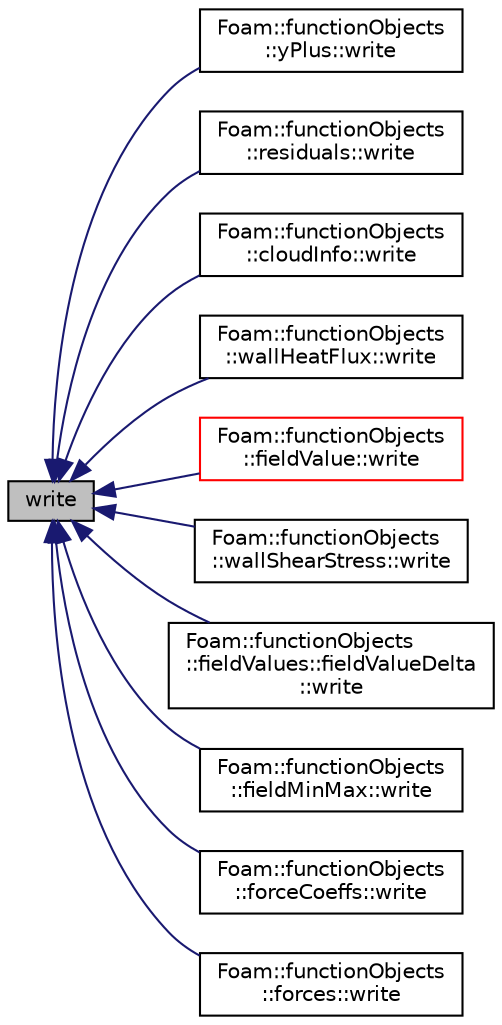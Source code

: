 digraph "write"
{
  bgcolor="transparent";
  edge [fontname="Helvetica",fontsize="10",labelfontname="Helvetica",labelfontsize="10"];
  node [fontname="Helvetica",fontsize="10",shape=record];
  rankdir="LR";
  Node376 [label="write",height=0.2,width=0.4,color="black", fillcolor="grey75", style="filled", fontcolor="black"];
  Node376 -> Node377 [dir="back",color="midnightblue",fontsize="10",style="solid",fontname="Helvetica"];
  Node377 [label="Foam::functionObjects\l::yPlus::write",height=0.2,width=0.4,color="black",URL="$a24357.html#ae8f6374e29a250261b3979bbd6e5cb40",tooltip="Write the yPlus field. "];
  Node376 -> Node378 [dir="back",color="midnightblue",fontsize="10",style="solid",fontname="Helvetica"];
  Node378 [label="Foam::functionObjects\l::residuals::write",height=0.2,width=0.4,color="black",URL="$a24397.html#ae8f6374e29a250261b3979bbd6e5cb40",tooltip="Write the residuals. "];
  Node376 -> Node379 [dir="back",color="midnightblue",fontsize="10",style="solid",fontname="Helvetica"];
  Node379 [label="Foam::functionObjects\l::cloudInfo::write",height=0.2,width=0.4,color="black",URL="$a24369.html#ae8f6374e29a250261b3979bbd6e5cb40",tooltip="Write. "];
  Node376 -> Node380 [dir="back",color="midnightblue",fontsize="10",style="solid",fontname="Helvetica"];
  Node380 [label="Foam::functionObjects\l::wallHeatFlux::write",height=0.2,width=0.4,color="black",URL="$a24337.html#ae8f6374e29a250261b3979bbd6e5cb40",tooltip="Write the wall heat-flux. "];
  Node376 -> Node381 [dir="back",color="midnightblue",fontsize="10",style="solid",fontname="Helvetica"];
  Node381 [label="Foam::functionObjects\l::fieldValue::write",height=0.2,width=0.4,color="red",URL="$a24177.html#ae8f6374e29a250261b3979bbd6e5cb40",tooltip="Write. "];
  Node376 -> Node384 [dir="back",color="midnightblue",fontsize="10",style="solid",fontname="Helvetica"];
  Node384 [label="Foam::functionObjects\l::wallShearStress::write",height=0.2,width=0.4,color="black",URL="$a24341.html#ae8f6374e29a250261b3979bbd6e5cb40",tooltip="Write the wall shear-stress. "];
  Node376 -> Node385 [dir="back",color="midnightblue",fontsize="10",style="solid",fontname="Helvetica"];
  Node385 [label="Foam::functionObjects\l::fieldValues::fieldValueDelta\l::write",height=0.2,width=0.4,color="black",URL="$a24181.html#ae8f6374e29a250261b3979bbd6e5cb40",tooltip="Calculate and write. "];
  Node376 -> Node386 [dir="back",color="midnightblue",fontsize="10",style="solid",fontname="Helvetica"];
  Node386 [label="Foam::functionObjects\l::fieldMinMax::write",height=0.2,width=0.4,color="black",URL="$a24173.html#ae8f6374e29a250261b3979bbd6e5cb40",tooltip="Write the fieldMinMax. "];
  Node376 -> Node387 [dir="back",color="midnightblue",fontsize="10",style="solid",fontname="Helvetica"];
  Node387 [label="Foam::functionObjects\l::forceCoeffs::write",height=0.2,width=0.4,color="black",URL="$a24361.html#ae8f6374e29a250261b3979bbd6e5cb40",tooltip="Write the forces. "];
  Node376 -> Node388 [dir="back",color="midnightblue",fontsize="10",style="solid",fontname="Helvetica"];
  Node388 [label="Foam::functionObjects\l::forces::write",height=0.2,width=0.4,color="black",URL="$a24365.html#ae8f6374e29a250261b3979bbd6e5cb40",tooltip="Write the forces. "];
}
